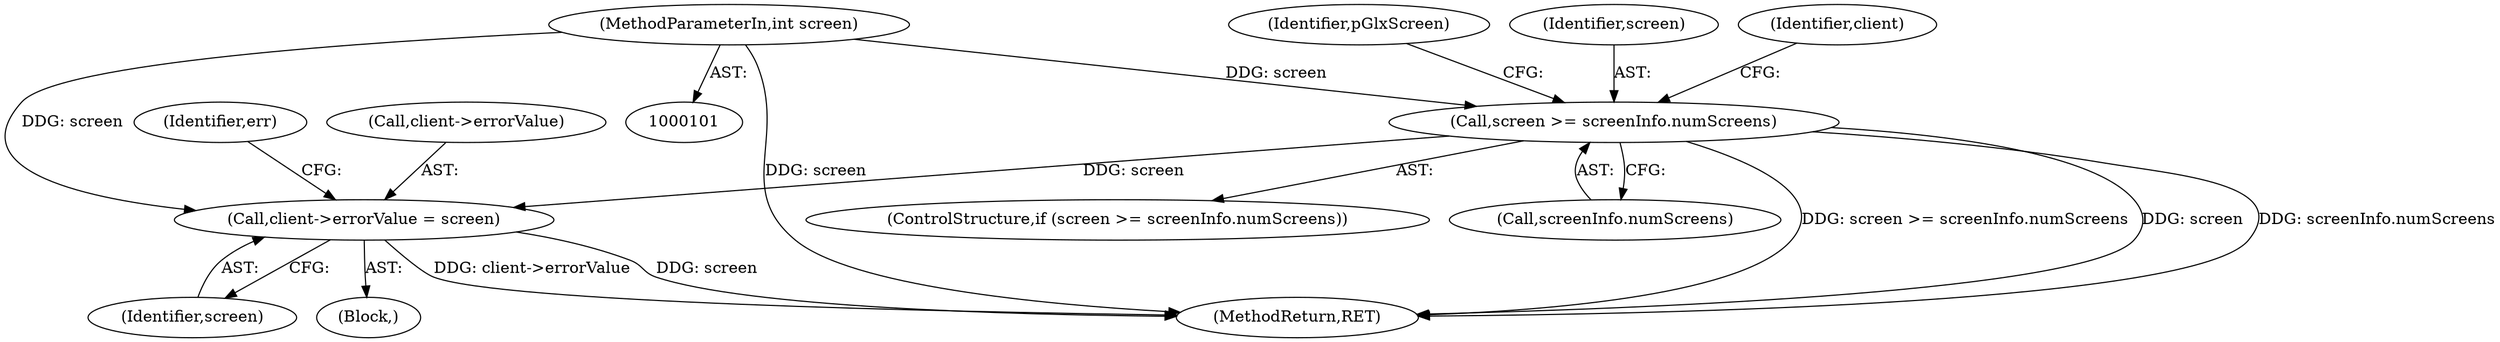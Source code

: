 digraph "1_xserver_3f0d3f4d97bce75c1828635c322b6560a45a037f@del" {
"1000108" [label="(Call,screen >= screenInfo.numScreens)"];
"1000103" [label="(MethodParameterIn,int screen)"];
"1000114" [label="(Call,client->errorValue = screen)"];
"1000127" [label="(Identifier,pGlxScreen)"];
"1000136" [label="(MethodReturn,RET)"];
"1000121" [label="(Identifier,err)"];
"1000107" [label="(ControlStructure,if (screen >= screenInfo.numScreens))"];
"1000110" [label="(Call,screenInfo.numScreens)"];
"1000109" [label="(Identifier,screen)"];
"1000116" [label="(Identifier,client)"];
"1000113" [label="(Block,)"];
"1000115" [label="(Call,client->errorValue)"];
"1000103" [label="(MethodParameterIn,int screen)"];
"1000114" [label="(Call,client->errorValue = screen)"];
"1000118" [label="(Identifier,screen)"];
"1000108" [label="(Call,screen >= screenInfo.numScreens)"];
"1000108" -> "1000107"  [label="AST: "];
"1000108" -> "1000110"  [label="CFG: "];
"1000109" -> "1000108"  [label="AST: "];
"1000110" -> "1000108"  [label="AST: "];
"1000116" -> "1000108"  [label="CFG: "];
"1000127" -> "1000108"  [label="CFG: "];
"1000108" -> "1000136"  [label="DDG: screen >= screenInfo.numScreens"];
"1000108" -> "1000136"  [label="DDG: screen"];
"1000108" -> "1000136"  [label="DDG: screenInfo.numScreens"];
"1000103" -> "1000108"  [label="DDG: screen"];
"1000108" -> "1000114"  [label="DDG: screen"];
"1000103" -> "1000101"  [label="AST: "];
"1000103" -> "1000136"  [label="DDG: screen"];
"1000103" -> "1000114"  [label="DDG: screen"];
"1000114" -> "1000113"  [label="AST: "];
"1000114" -> "1000118"  [label="CFG: "];
"1000115" -> "1000114"  [label="AST: "];
"1000118" -> "1000114"  [label="AST: "];
"1000121" -> "1000114"  [label="CFG: "];
"1000114" -> "1000136"  [label="DDG: client->errorValue"];
"1000114" -> "1000136"  [label="DDG: screen"];
}

